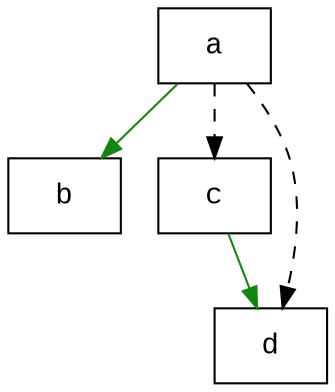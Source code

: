 digraph D {
    node1 [fontname="Courier New",shape="rectangle",label="a"]
    
    node2 [fontname="Courier New",shape="rectangle",label="b"]
    
    node3 [fontname="Courier New",shape="rectangle",label="c"]
    
    node4 [fontname="Courier New",shape="rectangle",label="d"]
    
    node1 -> node2 [color="#158510",]
    node1 -> node3 [style="dashed",]
    node1 -> node4 [style="dashed",]
    node3 -> node4 [color="#158510",]
}
